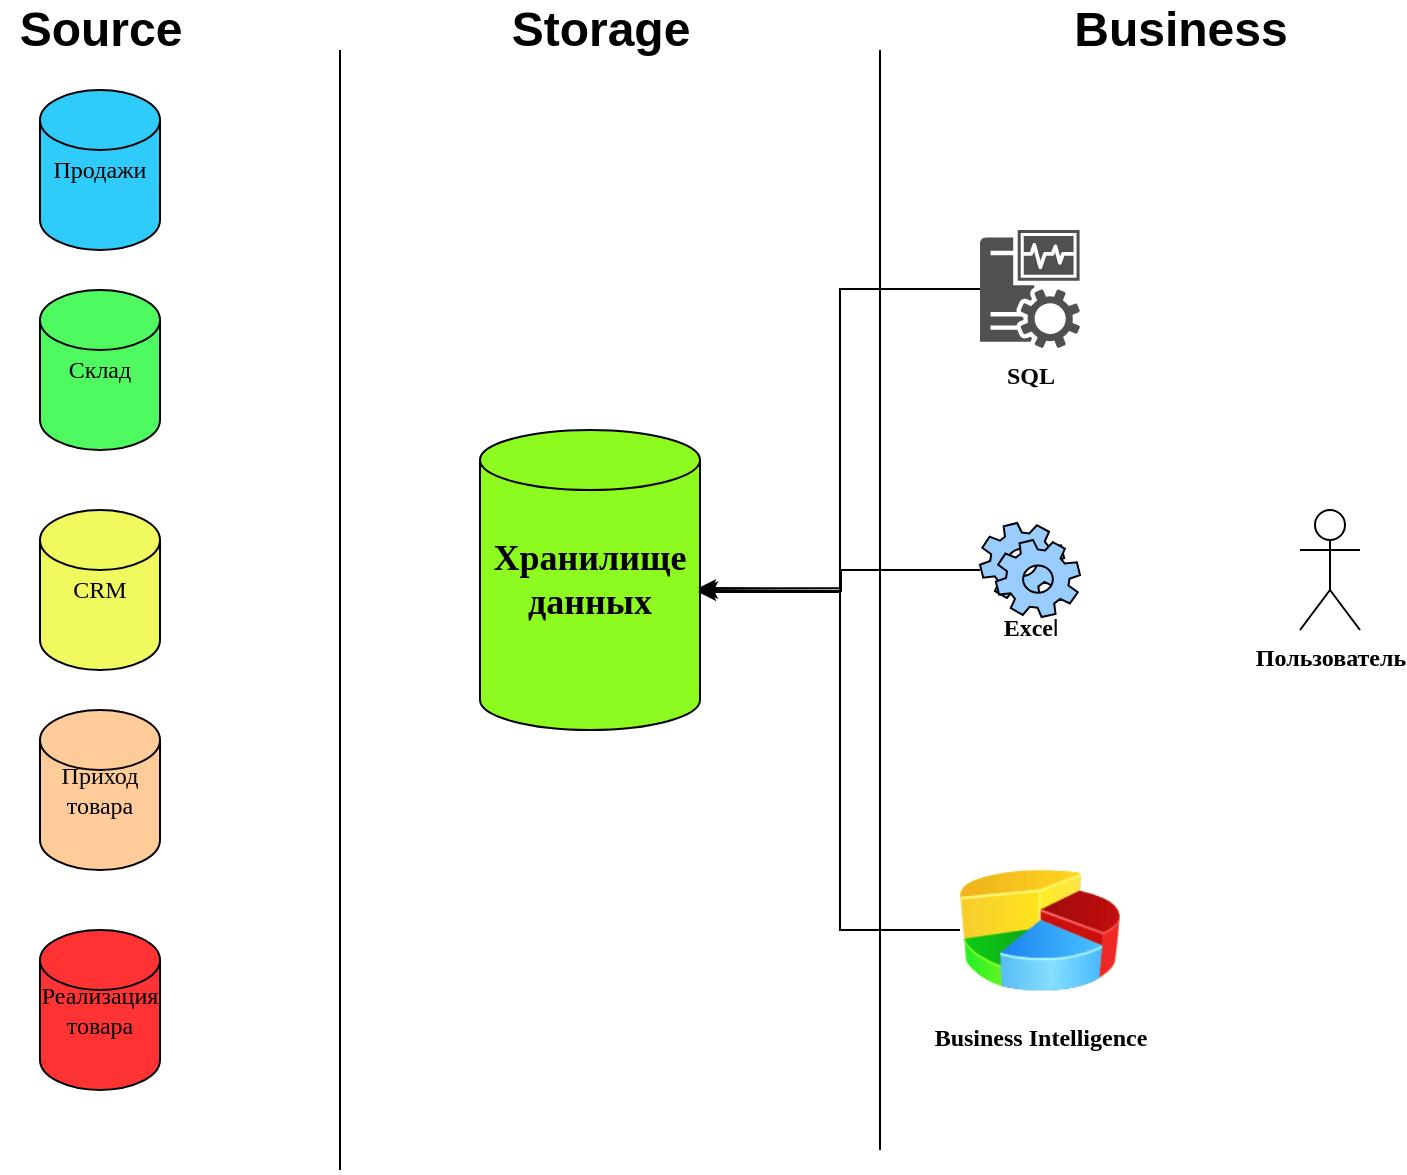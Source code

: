 <mxfile version="13.6.4" type="github">
  <diagram id="yveUb_7qO_bMXMRE16Xy" name="Page-1">
    <mxGraphModel dx="868" dy="482" grid="1" gridSize="10" guides="1" tooltips="1" connect="1" arrows="1" fold="1" page="1" pageScale="1" pageWidth="827" pageHeight="1169" math="0" shadow="0">
      <root>
        <mxCell id="0" />
        <mxCell id="1" parent="0" />
        <mxCell id="ROHs20EbgKoYuMuvtaCM-9" value="" style="endArrow=none;html=1;strokeColor=#000000;rounded=0;" edge="1" parent="1">
          <mxGeometry width="50" height="50" relative="1" as="geometry">
            <mxPoint x="250" y="640" as="sourcePoint" />
            <mxPoint x="250" y="80" as="targetPoint" />
          </mxGeometry>
        </mxCell>
        <mxCell id="ROHs20EbgKoYuMuvtaCM-1" value="&lt;h2&gt;&lt;b&gt;&lt;font face=&quot;Times New Roman&quot;&gt;Хранилище данных&lt;/font&gt;&lt;/b&gt;&lt;/h2&gt;" style="shape=cylinder2;whiteSpace=wrap;html=1;boundedLbl=1;backgroundOutline=1;size=15;fillColor=#8DFA20;" vertex="1" parent="1">
          <mxGeometry x="320" y="270" width="110" height="150" as="geometry" />
        </mxCell>
        <mxCell id="ROHs20EbgKoYuMuvtaCM-10" value="" style="endArrow=none;html=1;strokeColor=#000000;rounded=0;" edge="1" parent="1">
          <mxGeometry width="50" height="50" relative="1" as="geometry">
            <mxPoint x="520" y="630" as="sourcePoint" />
            <mxPoint x="520" y="80" as="targetPoint" />
          </mxGeometry>
        </mxCell>
        <mxCell id="ROHs20EbgKoYuMuvtaCM-12" value="&lt;b&gt;&lt;font style=&quot;font-size: 24px&quot;&gt;Source&lt;/font&gt;&lt;/b&gt;" style="text;html=1;align=center;verticalAlign=middle;resizable=0;points=[];autosize=1;" vertex="1" parent="1">
          <mxGeometry x="80" y="60" width="100" height="20" as="geometry" />
        </mxCell>
        <mxCell id="ROHs20EbgKoYuMuvtaCM-14" value="&lt;b&gt;&lt;font style=&quot;font-size: 24px&quot;&gt;Storage&lt;/font&gt;&lt;/b&gt;" style="text;html=1;align=center;verticalAlign=middle;resizable=0;points=[];autosize=1;" vertex="1" parent="1">
          <mxGeometry x="330" y="60" width="100" height="20" as="geometry" />
        </mxCell>
        <mxCell id="ROHs20EbgKoYuMuvtaCM-15" value="&lt;b&gt;&lt;font style=&quot;font-size: 24px&quot;&gt;Business&lt;/font&gt;&lt;/b&gt;" style="text;html=1;align=center;verticalAlign=middle;resizable=0;points=[];autosize=1;" vertex="1" parent="1">
          <mxGeometry x="610" y="60" width="120" height="20" as="geometry" />
        </mxCell>
        <mxCell id="ROHs20EbgKoYuMuvtaCM-16" value="&lt;font face=&quot;Times New Roman&quot;&gt;Продажи&lt;/font&gt;" style="shape=cylinder2;whiteSpace=wrap;html=1;boundedLbl=1;backgroundOutline=1;size=15;fillColor=#2FCBFA;" vertex="1" parent="1">
          <mxGeometry x="100" y="100" width="60" height="80" as="geometry" />
        </mxCell>
        <mxCell id="ROHs20EbgKoYuMuvtaCM-17" value="&lt;font face=&quot;Times New Roman&quot;&gt;Склад&lt;/font&gt;" style="shape=cylinder2;whiteSpace=wrap;html=1;boundedLbl=1;backgroundOutline=1;size=15;fillColor=#4EFA5F;" vertex="1" parent="1">
          <mxGeometry x="100" y="200" width="60" height="80" as="geometry" />
        </mxCell>
        <mxCell id="ROHs20EbgKoYuMuvtaCM-18" value="&lt;font face=&quot;Times New Roman&quot;&gt;CRM&lt;/font&gt;" style="shape=cylinder2;whiteSpace=wrap;html=1;boundedLbl=1;backgroundOutline=1;size=15;fillColor=#F0FA5F;" vertex="1" parent="1">
          <mxGeometry x="100" y="310" width="60" height="80" as="geometry" />
        </mxCell>
        <mxCell id="ROHs20EbgKoYuMuvtaCM-19" value="&lt;font face=&quot;Times New Roman&quot;&gt;Приход товара&lt;/font&gt;" style="shape=cylinder2;whiteSpace=wrap;html=1;boundedLbl=1;backgroundOutline=1;size=15;fillColor=#FFCC99;" vertex="1" parent="1">
          <mxGeometry x="100" y="410" width="60" height="80" as="geometry" />
        </mxCell>
        <mxCell id="ROHs20EbgKoYuMuvtaCM-20" value="&lt;font face=&quot;Times New Roman&quot;&gt;Реализация&lt;br&gt;товара&lt;br&gt;&lt;/font&gt;" style="shape=cylinder2;whiteSpace=wrap;html=1;boundedLbl=1;backgroundOutline=1;size=15;fillColor=#FF3333;" vertex="1" parent="1">
          <mxGeometry x="100" y="520" width="60" height="80" as="geometry" />
        </mxCell>
        <mxCell id="ROHs20EbgKoYuMuvtaCM-28" value="&lt;font face=&quot;Times New Roman&quot;&gt;&lt;b&gt;Пользователь&lt;/b&gt;&lt;/font&gt;" style="shape=umlActor;verticalLabelPosition=bottom;verticalAlign=top;html=1;outlineConnect=0;fillColor=#FFFFFF;" vertex="1" parent="1">
          <mxGeometry x="730" y="310" width="30" height="60" as="geometry" />
        </mxCell>
        <mxCell id="ROHs20EbgKoYuMuvtaCM-35" style="edgeStyle=orthogonalEdgeStyle;rounded=0;orthogonalLoop=1;jettySize=auto;html=1;strokeColor=#000000;" edge="1" parent="1" source="ROHs20EbgKoYuMuvtaCM-29">
          <mxGeometry relative="1" as="geometry">
            <mxPoint x="430" y="350" as="targetPoint" />
          </mxGeometry>
        </mxCell>
        <mxCell id="ROHs20EbgKoYuMuvtaCM-29" value="&lt;br&gt;&lt;br&gt;&lt;br&gt;&lt;font face=&quot;Times New Roman&quot;&gt;&lt;b&gt;&lt;br&gt;Exce&lt;/b&gt;&lt;/font&gt;&lt;span&gt;l&lt;/span&gt;" style="shape=mxgraph.bpmn.service_task;html=1;outlineConnect=0;fillColor=#99CCFF;sketch=0;" vertex="1" parent="1">
          <mxGeometry x="570" y="316.5" width="50" height="47" as="geometry" />
        </mxCell>
        <mxCell id="ROHs20EbgKoYuMuvtaCM-36" style="edgeStyle=orthogonalEdgeStyle;rounded=0;orthogonalLoop=1;jettySize=auto;html=1;entryX=0.991;entryY=0.527;entryDx=0;entryDy=0;entryPerimeter=0;strokeColor=#000000;" edge="1" parent="1" source="ROHs20EbgKoYuMuvtaCM-31" target="ROHs20EbgKoYuMuvtaCM-1">
          <mxGeometry relative="1" as="geometry">
            <Array as="points">
              <mxPoint x="500" y="520" />
              <mxPoint x="500" y="349" />
            </Array>
          </mxGeometry>
        </mxCell>
        <mxCell id="ROHs20EbgKoYuMuvtaCM-31" value="&lt;font face=&quot;Times New Roman&quot;&gt;&lt;b&gt;Business Intelligence&lt;/b&gt;&lt;/font&gt;" style="image;html=1;image=img/lib/clip_art/finance/Pie_Chart_128x128.png;sketch=0;fillColor=#99CCFF;" vertex="1" parent="1">
          <mxGeometry x="560" y="480" width="80" height="80" as="geometry" />
        </mxCell>
        <mxCell id="ROHs20EbgKoYuMuvtaCM-34" style="edgeStyle=orthogonalEdgeStyle;rounded=0;orthogonalLoop=1;jettySize=auto;html=1;entryX=0.991;entryY=0.54;entryDx=0;entryDy=0;entryPerimeter=0;strokeColor=#000000;" edge="1" parent="1" source="ROHs20EbgKoYuMuvtaCM-32" target="ROHs20EbgKoYuMuvtaCM-1">
          <mxGeometry relative="1" as="geometry" />
        </mxCell>
        <mxCell id="ROHs20EbgKoYuMuvtaCM-32" value="&lt;b&gt;&lt;font face=&quot;Times New Roman&quot;&gt;SQL&lt;/font&gt;&lt;/b&gt;" style="pointerEvents=1;shadow=0;dashed=0;html=1;strokeColor=none;fillColor=#505050;labelPosition=center;verticalLabelPosition=bottom;verticalAlign=top;outlineConnect=0;align=center;shape=mxgraph.office.servers.monitoring_sql_reporting_services;sketch=0;" vertex="1" parent="1">
          <mxGeometry x="570" y="170" width="50" height="59" as="geometry" />
        </mxCell>
      </root>
    </mxGraphModel>
  </diagram>
</mxfile>
